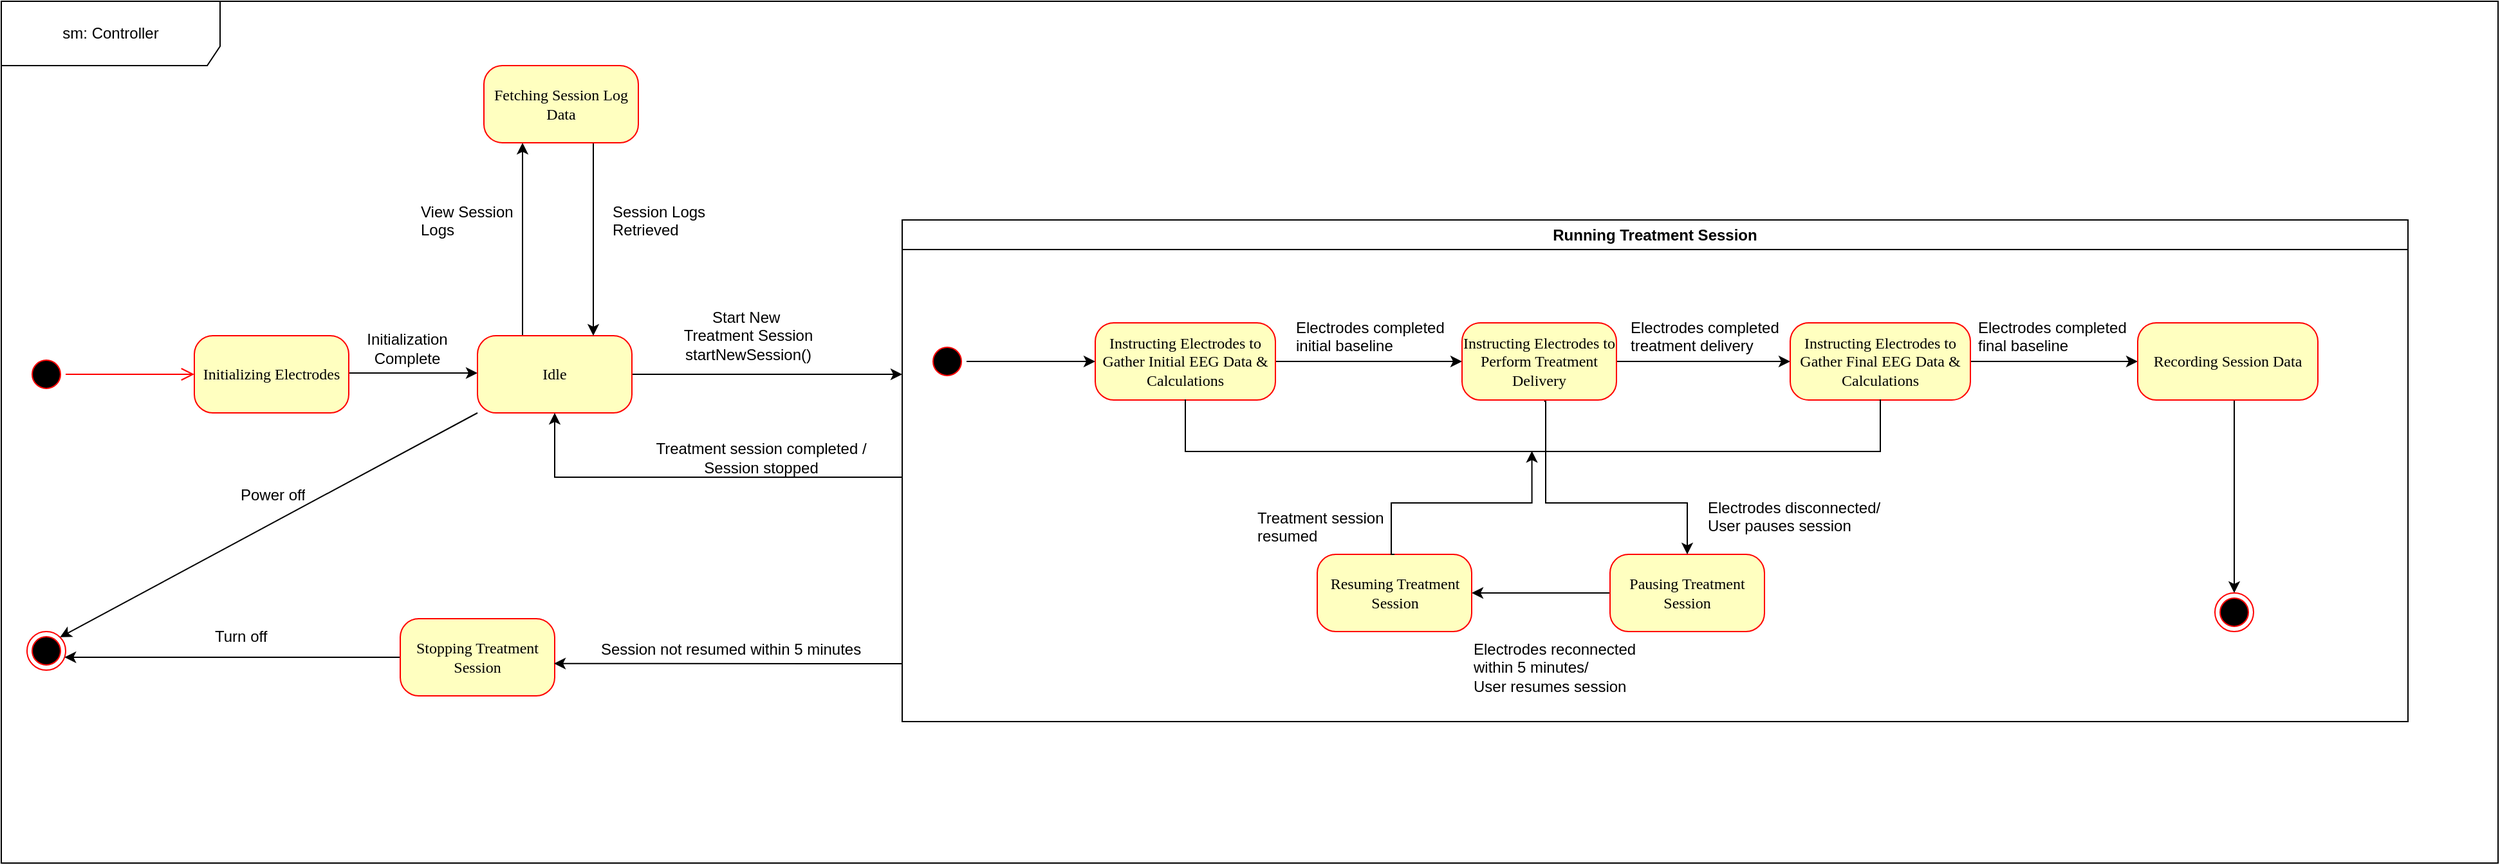 <mxfile version="24.2.5" type="google">
  <diagram name="Page-1" id="dRcwUQuMyrz2gyZdgjRA">
    <mxGraphModel grid="1" page="1" gridSize="10" guides="1" tooltips="1" connect="1" arrows="1" fold="1" pageScale="1" pageWidth="850" pageHeight="1100" math="0" shadow="0">
      <root>
        <mxCell id="0" />
        <mxCell id="1" parent="0" />
        <mxCell id="oILU_nOgsEiQ3p12IQSI-3" value="" style="ellipse;html=1;shape=startState;fillColor=#000000;strokeColor=#ff0000;rounded=1;shadow=0;comic=0;labelBackgroundColor=none;fontFamily=Verdana;fontSize=12;fontColor=#000000;align=center;direction=south;" vertex="1" parent="1">
          <mxGeometry x="60" y="105" width="30" height="30" as="geometry" />
        </mxCell>
        <mxCell id="oILU_nOgsEiQ3p12IQSI-4" style="edgeStyle=orthogonalEdgeStyle;html=1;labelBackgroundColor=none;endArrow=open;endSize=8;strokeColor=#ff0000;fontFamily=Verdana;fontSize=12;align=left;entryX=0;entryY=0.5;entryDx=0;entryDy=0;" edge="1" parent="1" source="oILU_nOgsEiQ3p12IQSI-3" target="oILU_nOgsEiQ3p12IQSI-8">
          <mxGeometry relative="1" as="geometry" />
        </mxCell>
        <mxCell id="oILU_nOgsEiQ3p12IQSI-17" value="" style="edgeStyle=orthogonalEdgeStyle;rounded=0;orthogonalLoop=1;jettySize=auto;html=1;" edge="1" parent="1">
          <mxGeometry relative="1" as="geometry">
            <mxPoint x="310" y="119" as="sourcePoint" />
            <mxPoint x="410" y="119" as="targetPoint" />
          </mxGeometry>
        </mxCell>
        <mxCell id="oILU_nOgsEiQ3p12IQSI-8" value="Initializing Electrodes" style="rounded=1;whiteSpace=wrap;html=1;arcSize=24;fillColor=#ffffc0;strokeColor=#ff0000;shadow=0;comic=0;labelBackgroundColor=none;fontFamily=Verdana;fontSize=12;fontColor=#000000;align=center;" vertex="1" parent="1">
          <mxGeometry x="190" y="90" width="120" height="60" as="geometry" />
        </mxCell>
        <mxCell id="DNJjbmgVz2fLb5zWREXX-6" value="" style="ellipse;html=1;shape=endState;fillColor=#000000;strokeColor=#ff0000;" vertex="1" parent="1">
          <mxGeometry x="60" y="320" width="30" height="30" as="geometry" />
        </mxCell>
        <mxCell id="DNJjbmgVz2fLb5zWREXX-28" style="edgeStyle=orthogonalEdgeStyle;rounded=0;orthogonalLoop=1;jettySize=auto;html=1;" edge="1" parent="1" source="DNJjbmgVz2fLb5zWREXX-10">
          <mxGeometry relative="1" as="geometry">
            <mxPoint x="740" y="120" as="targetPoint" />
          </mxGeometry>
        </mxCell>
        <mxCell id="DNJjbmgVz2fLb5zWREXX-87" style="edgeStyle=orthogonalEdgeStyle;rounded=0;orthogonalLoop=1;jettySize=auto;html=1;entryX=0.25;entryY=1;entryDx=0;entryDy=0;" edge="1" parent="1" source="DNJjbmgVz2fLb5zWREXX-10" target="DNJjbmgVz2fLb5zWREXX-86">
          <mxGeometry relative="1" as="geometry">
            <Array as="points">
              <mxPoint x="445" y="50" />
              <mxPoint x="445" y="50" />
            </Array>
          </mxGeometry>
        </mxCell>
        <mxCell id="DNJjbmgVz2fLb5zWREXX-10" value="Idle" style="rounded=1;whiteSpace=wrap;html=1;arcSize=24;fillColor=#ffffc0;strokeColor=#ff0000;shadow=0;comic=0;labelBackgroundColor=none;fontFamily=Verdana;fontSize=12;fontColor=#000000;align=center;" vertex="1" parent="1">
          <mxGeometry x="410" y="90" width="120" height="60" as="geometry" />
        </mxCell>
        <mxCell id="DNJjbmgVz2fLb5zWREXX-11" value="&lt;div&gt;&lt;br&gt;&lt;/div&gt;" style="text;strokeColor=none;fillColor=none;spacingLeft=4;spacingRight=4;overflow=hidden;rotatable=0;points=[[0,0.5],[1,0.5]];portConstraint=eastwest;fontSize=12;whiteSpace=wrap;html=1;" vertex="1" parent="1">
          <mxGeometry x="330" y="90" width="80" height="30" as="geometry" />
        </mxCell>
        <mxCell id="DNJjbmgVz2fLb5zWREXX-19" value="Start New&amp;nbsp;&lt;div&gt;Treatment Session&lt;/div&gt;&lt;div&gt;startNewSession()&lt;/div&gt;" style="text;html=1;align=center;verticalAlign=middle;resizable=0;points=[];autosize=1;strokeColor=none;fillColor=none;" vertex="1" parent="1">
          <mxGeometry x="560" y="60" width="120" height="60" as="geometry" />
        </mxCell>
        <mxCell id="DNJjbmgVz2fLb5zWREXX-20" value="Initialization&lt;div&gt;Complete&lt;/div&gt;" style="text;html=1;align=center;verticalAlign=middle;resizable=0;points=[];autosize=1;strokeColor=none;fillColor=none;" vertex="1" parent="1">
          <mxGeometry x="310" y="80" width="90" height="40" as="geometry" />
        </mxCell>
        <mxCell id="DNJjbmgVz2fLb5zWREXX-62" style="edgeStyle=orthogonalEdgeStyle;rounded=0;orthogonalLoop=1;jettySize=auto;html=1;entryX=0.5;entryY=1;entryDx=0;entryDy=0;" edge="1" parent="1" source="DNJjbmgVz2fLb5zWREXX-24" target="DNJjbmgVz2fLb5zWREXX-10">
          <mxGeometry relative="1" as="geometry">
            <Array as="points">
              <mxPoint x="470" y="200" />
            </Array>
          </mxGeometry>
        </mxCell>
        <mxCell id="DNJjbmgVz2fLb5zWREXX-24" value="Running Treatment Session" style="swimlane;whiteSpace=wrap;html=1;" vertex="1" parent="1">
          <mxGeometry x="740" width="1170" height="390" as="geometry" />
        </mxCell>
        <mxCell id="DNJjbmgVz2fLb5zWREXX-54" style="edgeStyle=orthogonalEdgeStyle;rounded=0;orthogonalLoop=1;jettySize=auto;html=1;entryX=0;entryY=0.5;entryDx=0;entryDy=0;" edge="1" parent="DNJjbmgVz2fLb5zWREXX-24" source="DNJjbmgVz2fLb5zWREXX-17" target="DNJjbmgVz2fLb5zWREXX-22">
          <mxGeometry relative="1" as="geometry" />
        </mxCell>
        <mxCell id="DNJjbmgVz2fLb5zWREXX-17" value="Instructing Electrodes to Gather Initial EEG Data &amp;amp; Calculations" style="rounded=1;whiteSpace=wrap;html=1;arcSize=24;fillColor=#ffffc0;strokeColor=#ff0000;shadow=0;comic=0;labelBackgroundColor=none;fontFamily=Verdana;fontSize=12;fontColor=#000000;align=center;" vertex="1" parent="DNJjbmgVz2fLb5zWREXX-24">
          <mxGeometry x="150" y="80" width="140" height="60" as="geometry" />
        </mxCell>
        <mxCell id="DNJjbmgVz2fLb5zWREXX-56" style="edgeStyle=orthogonalEdgeStyle;rounded=0;orthogonalLoop=1;jettySize=auto;html=1;entryX=0;entryY=0.5;entryDx=0;entryDy=0;" edge="1" parent="DNJjbmgVz2fLb5zWREXX-24" source="DNJjbmgVz2fLb5zWREXX-22" target="DNJjbmgVz2fLb5zWREXX-23">
          <mxGeometry relative="1" as="geometry" />
        </mxCell>
        <mxCell id="DNJjbmgVz2fLb5zWREXX-22" value="Instructing Electrodes to Perform Treatment Delivery" style="rounded=1;whiteSpace=wrap;html=1;arcSize=24;fillColor=#ffffc0;strokeColor=#ff0000;shadow=0;comic=0;labelBackgroundColor=none;fontFamily=Verdana;fontSize=12;fontColor=#000000;align=center;" vertex="1" parent="DNJjbmgVz2fLb5zWREXX-24">
          <mxGeometry x="435" y="80" width="120" height="60" as="geometry" />
        </mxCell>
        <mxCell id="DNJjbmgVz2fLb5zWREXX-58" style="edgeStyle=orthogonalEdgeStyle;rounded=0;orthogonalLoop=1;jettySize=auto;html=1;entryX=0;entryY=0.5;entryDx=0;entryDy=0;" edge="1" parent="DNJjbmgVz2fLb5zWREXX-24" source="DNJjbmgVz2fLb5zWREXX-23" target="DNJjbmgVz2fLb5zWREXX-30">
          <mxGeometry relative="1" as="geometry" />
        </mxCell>
        <mxCell id="DNJjbmgVz2fLb5zWREXX-23" value="Instructing Electrodes to Gather Final EEG Data &amp;amp; Calculations" style="rounded=1;whiteSpace=wrap;html=1;arcSize=24;fillColor=#ffffc0;strokeColor=#ff0000;shadow=0;comic=0;labelBackgroundColor=none;fontFamily=Verdana;fontSize=12;fontColor=#000000;align=center;" vertex="1" parent="DNJjbmgVz2fLb5zWREXX-24">
          <mxGeometry x="690" y="80" width="140" height="60" as="geometry" />
        </mxCell>
        <mxCell id="DNJjbmgVz2fLb5zWREXX-26" style="edgeStyle=orthogonalEdgeStyle;rounded=0;orthogonalLoop=1;jettySize=auto;html=1;entryX=0;entryY=0.5;entryDx=0;entryDy=0;" edge="1" parent="DNJjbmgVz2fLb5zWREXX-24" source="DNJjbmgVz2fLb5zWREXX-25" target="DNJjbmgVz2fLb5zWREXX-17">
          <mxGeometry relative="1" as="geometry" />
        </mxCell>
        <mxCell id="DNJjbmgVz2fLb5zWREXX-25" value="" style="ellipse;html=1;shape=startState;fillColor=#000000;strokeColor=#ff0000;rounded=1;shadow=0;comic=0;labelBackgroundColor=none;fontFamily=Verdana;fontSize=12;fontColor=#000000;align=center;direction=south;" vertex="1" parent="DNJjbmgVz2fLb5zWREXX-24">
          <mxGeometry x="20" y="95" width="30" height="30" as="geometry" />
        </mxCell>
        <mxCell id="DNJjbmgVz2fLb5zWREXX-77" style="edgeStyle=orthogonalEdgeStyle;rounded=0;orthogonalLoop=1;jettySize=auto;html=1;entryX=0.5;entryY=0;entryDx=0;entryDy=0;" edge="1" parent="DNJjbmgVz2fLb5zWREXX-24" source="DNJjbmgVz2fLb5zWREXX-30" target="DNJjbmgVz2fLb5zWREXX-60">
          <mxGeometry relative="1" as="geometry">
            <Array as="points">
              <mxPoint x="1035" y="180" />
              <mxPoint x="1035" y="180" />
            </Array>
          </mxGeometry>
        </mxCell>
        <mxCell id="DNJjbmgVz2fLb5zWREXX-30" value="Recording Session Data" style="rounded=1;whiteSpace=wrap;html=1;arcSize=24;fillColor=#ffffc0;strokeColor=#ff0000;shadow=0;comic=0;labelBackgroundColor=none;fontFamily=Verdana;fontSize=12;fontColor=#000000;align=center;" vertex="1" parent="DNJjbmgVz2fLb5zWREXX-24">
          <mxGeometry x="960" y="80" width="140" height="60" as="geometry" />
        </mxCell>
        <mxCell id="DNJjbmgVz2fLb5zWREXX-72" style="edgeStyle=orthogonalEdgeStyle;rounded=0;orthogonalLoop=1;jettySize=auto;html=1;entryX=1;entryY=0.5;entryDx=0;entryDy=0;" edge="1" parent="DNJjbmgVz2fLb5zWREXX-24" source="DNJjbmgVz2fLb5zWREXX-31" target="DNJjbmgVz2fLb5zWREXX-64">
          <mxGeometry relative="1" as="geometry" />
        </mxCell>
        <mxCell id="DNJjbmgVz2fLb5zWREXX-31" value="Pausing Treatment Session" style="rounded=1;whiteSpace=wrap;html=1;arcSize=24;fillColor=#ffffc0;strokeColor=#ff0000;shadow=0;comic=0;labelBackgroundColor=none;fontFamily=Verdana;fontSize=12;fontColor=#000000;align=center;" vertex="1" parent="DNJjbmgVz2fLb5zWREXX-24">
          <mxGeometry x="550" y="260" width="120" height="60" as="geometry" />
        </mxCell>
        <mxCell id="DNJjbmgVz2fLb5zWREXX-68" style="edgeStyle=orthogonalEdgeStyle;rounded=0;orthogonalLoop=1;jettySize=auto;html=1;entryX=0.5;entryY=0;entryDx=0;entryDy=0;exitX=0.456;exitY=0.026;exitDx=0;exitDy=0;exitPerimeter=0;" edge="1" parent="DNJjbmgVz2fLb5zWREXX-24" source="DNJjbmgVz2fLb5zWREXX-34" target="DNJjbmgVz2fLb5zWREXX-31">
          <mxGeometry relative="1" as="geometry">
            <Array as="points">
              <mxPoint x="500" y="141" />
              <mxPoint x="500" y="220" />
              <mxPoint x="610" y="220" />
            </Array>
          </mxGeometry>
        </mxCell>
        <mxCell id="DNJjbmgVz2fLb5zWREXX-34" value="" style="shape=partialRectangle;whiteSpace=wrap;html=1;top=0;left=0;fillColor=none;" vertex="1" parent="DNJjbmgVz2fLb5zWREXX-24">
          <mxGeometry x="280" y="140" width="480" height="40" as="geometry" />
        </mxCell>
        <mxCell id="DNJjbmgVz2fLb5zWREXX-41" value="" style="shape=partialRectangle;whiteSpace=wrap;html=1;bottom=0;right=0;fillColor=none;direction=north;" vertex="1" parent="DNJjbmgVz2fLb5zWREXX-24">
          <mxGeometry x="220" y="140" width="60" height="40" as="geometry" />
        </mxCell>
        <mxCell id="DNJjbmgVz2fLb5zWREXX-52" value="&lt;div&gt;Electrodes disconnected/&lt;/div&gt;&lt;div&gt;User pauses session&lt;/div&gt;" style="text;strokeColor=none;fillColor=none;spacingLeft=4;spacingRight=4;overflow=hidden;rotatable=0;points=[[0,0.5],[1,0.5]];portConstraint=eastwest;fontSize=12;whiteSpace=wrap;html=1;" vertex="1" parent="DNJjbmgVz2fLb5zWREXX-24">
          <mxGeometry x="620" y="210" width="165" height="50" as="geometry" />
        </mxCell>
        <mxCell id="DNJjbmgVz2fLb5zWREXX-53" value="&lt;div&gt;Electrodes reconnected within 5 minutes/&lt;/div&gt;&lt;div&gt;User resumes session&lt;/div&gt;" style="text;strokeColor=none;fillColor=none;spacingLeft=4;spacingRight=4;overflow=hidden;rotatable=0;points=[[0,0.5],[1,0.5]];portConstraint=eastwest;fontSize=12;whiteSpace=wrap;html=1;" vertex="1" parent="DNJjbmgVz2fLb5zWREXX-24">
          <mxGeometry x="437.5" y="320" width="165" height="50" as="geometry" />
        </mxCell>
        <mxCell id="DNJjbmgVz2fLb5zWREXX-55" value="&lt;div&gt;Electrodes completed&lt;/div&gt;&lt;div&gt;initial baseline&lt;/div&gt;" style="text;strokeColor=none;fillColor=none;spacingLeft=4;spacingRight=4;overflow=hidden;rotatable=0;points=[[0,0.5],[1,0.5]];portConstraint=eastwest;fontSize=12;whiteSpace=wrap;html=1;" vertex="1" parent="DNJjbmgVz2fLb5zWREXX-24">
          <mxGeometry x="300" y="70" width="165" height="50" as="geometry" />
        </mxCell>
        <mxCell id="DNJjbmgVz2fLb5zWREXX-57" value="&lt;div&gt;Electrodes completed&lt;/div&gt;&lt;div&gt;treatment delivery&lt;/div&gt;" style="text;strokeColor=none;fillColor=none;spacingLeft=4;spacingRight=4;overflow=hidden;rotatable=0;points=[[0,0.5],[1,0.5]];portConstraint=eastwest;fontSize=12;whiteSpace=wrap;html=1;" vertex="1" parent="DNJjbmgVz2fLb5zWREXX-24">
          <mxGeometry x="560" y="70" width="165" height="50" as="geometry" />
        </mxCell>
        <mxCell id="DNJjbmgVz2fLb5zWREXX-59" value="&lt;div&gt;Electrodes completed&lt;/div&gt;&lt;div&gt;final baseline&lt;/div&gt;" style="text;strokeColor=none;fillColor=none;spacingLeft=4;spacingRight=4;overflow=hidden;rotatable=0;points=[[0,0.5],[1,0.5]];portConstraint=eastwest;fontSize=12;whiteSpace=wrap;html=1;" vertex="1" parent="DNJjbmgVz2fLb5zWREXX-24">
          <mxGeometry x="830" y="70" width="165" height="50" as="geometry" />
        </mxCell>
        <mxCell id="DNJjbmgVz2fLb5zWREXX-60" value="" style="ellipse;html=1;shape=endState;fillColor=#000000;strokeColor=#ff0000;" vertex="1" parent="DNJjbmgVz2fLb5zWREXX-24">
          <mxGeometry x="1020" y="290" width="30" height="30" as="geometry" />
        </mxCell>
        <mxCell id="DNJjbmgVz2fLb5zWREXX-64" value="Resuming Treatment Session" style="rounded=1;whiteSpace=wrap;html=1;arcSize=24;fillColor=#ffffc0;strokeColor=#ff0000;shadow=0;comic=0;labelBackgroundColor=none;fontFamily=Verdana;fontSize=12;fontColor=#000000;align=center;" vertex="1" parent="DNJjbmgVz2fLb5zWREXX-24">
          <mxGeometry x="322.5" y="260" width="120" height="60" as="geometry" />
        </mxCell>
        <mxCell id="DNJjbmgVz2fLb5zWREXX-70" style="edgeStyle=orthogonalEdgeStyle;rounded=0;orthogonalLoop=1;jettySize=auto;html=1;entryX=0.436;entryY=0.991;entryDx=0;entryDy=0;entryPerimeter=0;exitX=0.5;exitY=0;exitDx=0;exitDy=0;" edge="1" parent="DNJjbmgVz2fLb5zWREXX-24" source="DNJjbmgVz2fLb5zWREXX-64" target="DNJjbmgVz2fLb5zWREXX-34">
          <mxGeometry relative="1" as="geometry">
            <Array as="points">
              <mxPoint x="380" y="260" />
              <mxPoint x="380" y="220" />
              <mxPoint x="489" y="220" />
            </Array>
          </mxGeometry>
        </mxCell>
        <mxCell id="DNJjbmgVz2fLb5zWREXX-71" value="Treatment session&amp;nbsp;&lt;div&gt;resumed&lt;/div&gt;" style="text;strokeColor=none;fillColor=none;spacingLeft=4;spacingRight=4;overflow=hidden;rotatable=0;points=[[0,0.5],[1,0.5]];portConstraint=eastwest;fontSize=12;whiteSpace=wrap;html=1;" vertex="1" parent="DNJjbmgVz2fLb5zWREXX-24">
          <mxGeometry x="270" y="217.5" width="165" height="35" as="geometry" />
        </mxCell>
        <mxCell id="DNJjbmgVz2fLb5zWREXX-63" value="&lt;div&gt;Treatment session completed /&lt;/div&gt;&lt;div&gt;Session stopped&lt;/div&gt;" style="text;html=1;align=center;verticalAlign=middle;resizable=0;points=[];autosize=1;strokeColor=none;fillColor=none;" vertex="1" parent="1">
          <mxGeometry x="535" y="165" width="190" height="40" as="geometry" />
        </mxCell>
        <mxCell id="DNJjbmgVz2fLb5zWREXX-76" value="&lt;div&gt;&lt;span style=&quot;background-color: initial;&quot;&gt;Session not resumed within 5 minutes&lt;/span&gt;&lt;br&gt;&lt;/div&gt;" style="text;strokeColor=none;fillColor=none;spacingLeft=4;spacingRight=4;overflow=hidden;rotatable=0;points=[[0,0.5],[1,0.5]];portConstraint=eastwest;fontSize=12;whiteSpace=wrap;html=1;" vertex="1" parent="1">
          <mxGeometry x="500" y="320" width="240" height="50" as="geometry" />
        </mxCell>
        <mxCell id="DNJjbmgVz2fLb5zWREXX-81" style="edgeStyle=orthogonalEdgeStyle;rounded=0;orthogonalLoop=1;jettySize=auto;html=1;" edge="1" parent="1" source="DNJjbmgVz2fLb5zWREXX-78" target="DNJjbmgVz2fLb5zWREXX-6">
          <mxGeometry relative="1" as="geometry">
            <Array as="points">
              <mxPoint x="160" y="340" />
              <mxPoint x="160" y="340" />
            </Array>
          </mxGeometry>
        </mxCell>
        <mxCell id="DNJjbmgVz2fLb5zWREXX-78" value="Stopping Treatment Session" style="rounded=1;whiteSpace=wrap;html=1;arcSize=24;fillColor=#ffffc0;strokeColor=#ff0000;shadow=0;comic=0;labelBackgroundColor=none;fontFamily=Verdana;fontSize=12;fontColor=#000000;align=center;" vertex="1" parent="1">
          <mxGeometry x="350" y="310" width="120" height="60" as="geometry" />
        </mxCell>
        <mxCell id="DNJjbmgVz2fLb5zWREXX-80" style="edgeStyle=orthogonalEdgeStyle;rounded=0;orthogonalLoop=1;jettySize=auto;html=1;entryX=0.996;entryY=0.581;entryDx=0;entryDy=0;entryPerimeter=0;" edge="1" parent="1" source="DNJjbmgVz2fLb5zWREXX-24" target="DNJjbmgVz2fLb5zWREXX-78">
          <mxGeometry relative="1" as="geometry">
            <Array as="points">
              <mxPoint x="680" y="345" />
              <mxPoint x="680" y="345" />
            </Array>
          </mxGeometry>
        </mxCell>
        <mxCell id="DNJjbmgVz2fLb5zWREXX-82" value="&lt;div&gt;Turn off&lt;/div&gt;" style="text;strokeColor=none;fillColor=none;spacingLeft=4;spacingRight=4;overflow=hidden;rotatable=0;points=[[0,0.5],[1,0.5]];portConstraint=eastwest;fontSize=12;whiteSpace=wrap;html=1;" vertex="1" parent="1">
          <mxGeometry x="200" y="310" width="80" height="50" as="geometry" />
        </mxCell>
        <mxCell id="DNJjbmgVz2fLb5zWREXX-84" value="" style="endArrow=classic;html=1;rounded=0;exitX=0;exitY=1;exitDx=0;exitDy=0;entryX=1;entryY=0;entryDx=0;entryDy=0;" edge="1" parent="1" source="DNJjbmgVz2fLb5zWREXX-10" target="DNJjbmgVz2fLb5zWREXX-6">
          <mxGeometry width="50" height="50" relative="1" as="geometry">
            <mxPoint x="900" y="340" as="sourcePoint" />
            <mxPoint x="950" y="290" as="targetPoint" />
          </mxGeometry>
        </mxCell>
        <mxCell id="DNJjbmgVz2fLb5zWREXX-85" value="&lt;div&gt;Power off&lt;/div&gt;" style="text;strokeColor=none;fillColor=none;spacingLeft=4;spacingRight=4;overflow=hidden;rotatable=0;points=[[0,0.5],[1,0.5]];portConstraint=eastwest;fontSize=12;whiteSpace=wrap;html=1;" vertex="1" parent="1">
          <mxGeometry x="220" y="200" width="80" height="50" as="geometry" />
        </mxCell>
        <mxCell id="DNJjbmgVz2fLb5zWREXX-88" style="edgeStyle=orthogonalEdgeStyle;rounded=0;orthogonalLoop=1;jettySize=auto;html=1;entryX=0.75;entryY=0;entryDx=0;entryDy=0;" edge="1" parent="1" source="DNJjbmgVz2fLb5zWREXX-86" target="DNJjbmgVz2fLb5zWREXX-10">
          <mxGeometry relative="1" as="geometry">
            <Array as="points">
              <mxPoint x="500" y="-20" />
              <mxPoint x="500" y="-20" />
            </Array>
          </mxGeometry>
        </mxCell>
        <mxCell id="DNJjbmgVz2fLb5zWREXX-86" value="Fetching Session Log Data" style="rounded=1;whiteSpace=wrap;html=1;arcSize=24;fillColor=#ffffc0;strokeColor=#ff0000;shadow=0;comic=0;labelBackgroundColor=none;fontFamily=Verdana;fontSize=12;fontColor=#000000;align=center;" vertex="1" parent="1">
          <mxGeometry x="415" y="-120" width="120" height="60" as="geometry" />
        </mxCell>
        <mxCell id="DNJjbmgVz2fLb5zWREXX-90" value="&lt;div&gt;View Session Logs&lt;/div&gt;" style="text;strokeColor=none;fillColor=none;spacingLeft=4;spacingRight=4;overflow=hidden;rotatable=0;points=[[0,0.5],[1,0.5]];portConstraint=eastwest;fontSize=12;whiteSpace=wrap;html=1;" vertex="1" parent="1">
          <mxGeometry x="360" y="-20" width="90" height="50" as="geometry" />
        </mxCell>
        <mxCell id="DNJjbmgVz2fLb5zWREXX-91" value="&lt;div&gt;Session Logs&lt;/div&gt;&lt;div&gt;Retrieved&lt;/div&gt;" style="text;strokeColor=none;fillColor=none;spacingLeft=4;spacingRight=4;overflow=hidden;rotatable=0;points=[[0,0.5],[1,0.5]];portConstraint=eastwest;fontSize=12;whiteSpace=wrap;html=1;" vertex="1" parent="1">
          <mxGeometry x="509" y="-20" width="90" height="50" as="geometry" />
        </mxCell>
        <mxCell id="DNJjbmgVz2fLb5zWREXX-92" value="sm: Controller" style="shape=umlFrame;whiteSpace=wrap;html=1;pointerEvents=0;width=170;height=50;" vertex="1" parent="1">
          <mxGeometry x="40" y="-170" width="1940" height="670" as="geometry" />
        </mxCell>
      </root>
    </mxGraphModel>
  </diagram>
</mxfile>
